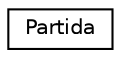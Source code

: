 digraph "Graphical Class Hierarchy"
{
 // LATEX_PDF_SIZE
  edge [fontname="Helvetica",fontsize="10",labelfontname="Helvetica",labelfontsize="10"];
  node [fontname="Helvetica",fontsize="10",shape=record];
  rankdir="LR";
  Node0 [label="Partida",height=0.2,width=0.4,color="black", fillcolor="white", style="filled",URL="$classPartida.html",tooltip=" "];
}
